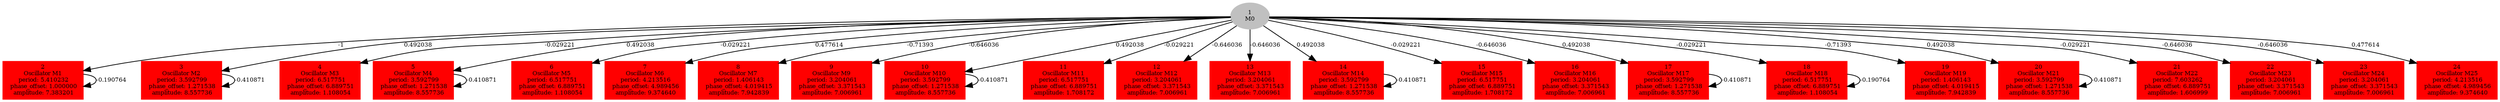  digraph g{ forcelabels=true;
1[label=<1<BR/>M0>,color="grey",style=filled,fontsize=8];
2 [label=<2<BR />Oscillator M1<BR /> period: 5.410232<BR /> phase_offset: 1.000000<BR /> amplitude: 7.383201>, shape=box,color=red,style=filled,fontsize=8];3 [label=<3<BR />Oscillator M2<BR /> period: 3.592799<BR /> phase_offset: 1.271538<BR /> amplitude: 8.557736>, shape=box,color=red,style=filled,fontsize=8];4 [label=<4<BR />Oscillator M3<BR /> period: 6.517751<BR /> phase_offset: 6.889751<BR /> amplitude: 1.108054>, shape=box,color=red,style=filled,fontsize=8];5 [label=<5<BR />Oscillator M4<BR /> period: 3.592799<BR /> phase_offset: 1.271538<BR /> amplitude: 8.557736>, shape=box,color=red,style=filled,fontsize=8];6 [label=<6<BR />Oscillator M5<BR /> period: 6.517751<BR /> phase_offset: 6.889751<BR /> amplitude: 1.108054>, shape=box,color=red,style=filled,fontsize=8];7 [label=<7<BR />Oscillator M6<BR /> period: 4.213516<BR /> phase_offset: 4.989456<BR /> amplitude: 9.374640>, shape=box,color=red,style=filled,fontsize=8];8 [label=<8<BR />Oscillator M7<BR /> period: 1.406143<BR /> phase_offset: 4.019415<BR /> amplitude: 7.942839>, shape=box,color=red,style=filled,fontsize=8];9 [label=<9<BR />Oscillator M9<BR /> period: 3.204061<BR /> phase_offset: 3.371543<BR /> amplitude: 7.006961>, shape=box,color=red,style=filled,fontsize=8];10 [label=<10<BR />Oscillator M10<BR /> period: 3.592799<BR /> phase_offset: 1.271538<BR /> amplitude: 8.557736>, shape=box,color=red,style=filled,fontsize=8];11 [label=<11<BR />Oscillator M11<BR /> period: 6.517751<BR /> phase_offset: 6.889751<BR /> amplitude: 1.708172>, shape=box,color=red,style=filled,fontsize=8];12 [label=<12<BR />Oscillator M12<BR /> period: 3.204061<BR /> phase_offset: 3.371543<BR /> amplitude: 7.006961>, shape=box,color=red,style=filled,fontsize=8];13 [label=<13<BR />Oscillator M13<BR /> period: 3.204061<BR /> phase_offset: 3.371543<BR /> amplitude: 7.006961>, shape=box,color=red,style=filled,fontsize=8];14 [label=<14<BR />Oscillator M14<BR /> period: 3.592799<BR /> phase_offset: 1.271538<BR /> amplitude: 8.557736>, shape=box,color=red,style=filled,fontsize=8];15 [label=<15<BR />Oscillator M15<BR /> period: 6.517751<BR /> phase_offset: 6.889751<BR /> amplitude: 1.708172>, shape=box,color=red,style=filled,fontsize=8];16 [label=<16<BR />Oscillator M16<BR /> period: 3.204061<BR /> phase_offset: 3.371543<BR /> amplitude: 7.006961>, shape=box,color=red,style=filled,fontsize=8];17 [label=<17<BR />Oscillator M17<BR /> period: 3.592799<BR /> phase_offset: 1.271538<BR /> amplitude: 8.557736>, shape=box,color=red,style=filled,fontsize=8];18 [label=<18<BR />Oscillator M18<BR /> period: 6.517751<BR /> phase_offset: 6.889751<BR /> amplitude: 1.108054>, shape=box,color=red,style=filled,fontsize=8];19 [label=<19<BR />Oscillator M19<BR /> period: 1.406143<BR /> phase_offset: 4.019415<BR /> amplitude: 7.942839>, shape=box,color=red,style=filled,fontsize=8];20 [label=<20<BR />Oscillator M21<BR /> period: 3.592799<BR /> phase_offset: 1.271538<BR /> amplitude: 8.557736>, shape=box,color=red,style=filled,fontsize=8];21 [label=<21<BR />Oscillator M22<BR /> period: 7.603262<BR /> phase_offset: 6.889751<BR /> amplitude: 1.606999>, shape=box,color=red,style=filled,fontsize=8];22 [label=<22<BR />Oscillator M23<BR /> period: 3.204061<BR /> phase_offset: 3.371543<BR /> amplitude: 7.006961>, shape=box,color=red,style=filled,fontsize=8];23 [label=<23<BR />Oscillator M24<BR /> period: 3.204061<BR /> phase_offset: 3.371543<BR /> amplitude: 7.006961>, shape=box,color=red,style=filled,fontsize=8];24 [label=<24<BR />Oscillator M25<BR /> period: 4.213516<BR /> phase_offset: 4.989456<BR /> amplitude: 9.374640>, shape=box,color=red,style=filled,fontsize=8];1 -> 2[label="-1 ",fontsize="8"];
1 -> 3[label="0.492038 ",fontsize="8"];
1 -> 4[label="-0.029221 ",fontsize="8"];
1 -> 5[label="0.492038 ",fontsize="8"];
1 -> 6[label="-0.029221 ",fontsize="8"];
1 -> 7[label="0.477614 ",fontsize="8"];
1 -> 8[label="-0.71393 ",fontsize="8"];
1 -> 9[label="-0.646036 ",fontsize="8"];
1 -> 10[label="0.492038 ",fontsize="8"];
1 -> 11[label="-0.029221 ",fontsize="8"];
1 -> 12[label="-0.646036 ",fontsize="8"];
1 -> 13[label="-0.646036 ",fontsize="8"];
1 -> 14[label="0.492038 ",fontsize="8"];
1 -> 15[label="-0.029221 ",fontsize="8"];
1 -> 16[label="-0.646036 ",fontsize="8"];
1 -> 17[label="0.492038 ",fontsize="8"];
1 -> 18[label="-0.029221 ",fontsize="8"];
1 -> 19[label="-0.71393 ",fontsize="8"];
1 -> 20[label="0.492038 ",fontsize="8"];
1 -> 21[label="-0.029221 ",fontsize="8"];
1 -> 22[label="-0.646036 ",fontsize="8"];
1 -> 23[label="-0.646036 ",fontsize="8"];
1 -> 24[label="0.477614 ",fontsize="8"];
2 -> 2[label="-0.190764 ",fontsize="8"];
3 -> 3[label="-0.410871 ",fontsize="8"];
5 -> 5[label="-0.410871 ",fontsize="8"];
10 -> 10[label="-0.410871 ",fontsize="8"];
14 -> 14[label="-0.410871 ",fontsize="8"];
17 -> 17[label="-0.410871 ",fontsize="8"];
18 -> 18[label="-0.190764 ",fontsize="8"];
20 -> 20[label="-0.410871 ",fontsize="8"];
 }
